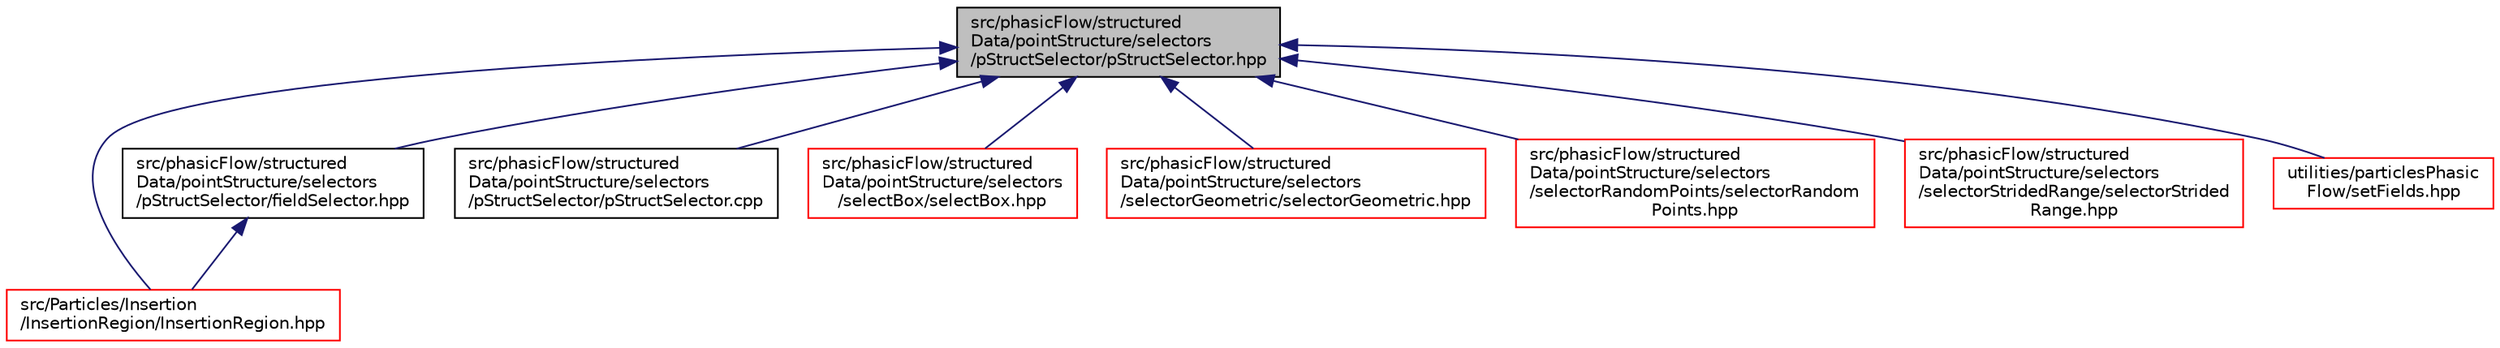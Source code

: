 digraph "src/phasicFlow/structuredData/pointStructure/selectors/pStructSelector/pStructSelector.hpp"
{
 // LATEX_PDF_SIZE
  edge [fontname="Helvetica",fontsize="10",labelfontname="Helvetica",labelfontsize="10"];
  node [fontname="Helvetica",fontsize="10",shape=record];
  Node1 [label="src/phasicFlow/structured\lData/pointStructure/selectors\l/pStructSelector/pStructSelector.hpp",height=0.2,width=0.4,color="black", fillcolor="grey75", style="filled", fontcolor="black",tooltip=" "];
  Node1 -> Node2 [dir="back",color="midnightblue",fontsize="10",style="solid",fontname="Helvetica"];
  Node2 [label="src/Particles/Insertion\l/InsertionRegion/InsertionRegion.hpp",height=0.2,width=0.4,color="red", fillcolor="white", style="filled",URL="$InsertionRegion_8hpp.html",tooltip=" "];
  Node1 -> Node8 [dir="back",color="midnightblue",fontsize="10",style="solid",fontname="Helvetica"];
  Node8 [label="src/phasicFlow/structured\lData/pointStructure/selectors\l/pStructSelector/fieldSelector.hpp",height=0.2,width=0.4,color="black", fillcolor="white", style="filled",URL="$fieldSelector_8hpp.html",tooltip=" "];
  Node8 -> Node2 [dir="back",color="midnightblue",fontsize="10",style="solid",fontname="Helvetica"];
  Node1 -> Node9 [dir="back",color="midnightblue",fontsize="10",style="solid",fontname="Helvetica"];
  Node9 [label="src/phasicFlow/structured\lData/pointStructure/selectors\l/pStructSelector/pStructSelector.cpp",height=0.2,width=0.4,color="black", fillcolor="white", style="filled",URL="$pStructSelector_8cpp.html",tooltip=" "];
  Node1 -> Node10 [dir="back",color="midnightblue",fontsize="10",style="solid",fontname="Helvetica"];
  Node10 [label="src/phasicFlow/structured\lData/pointStructure/selectors\l/selectBox/selectBox.hpp",height=0.2,width=0.4,color="red", fillcolor="white", style="filled",URL="$selectBox_8hpp.html",tooltip=" "];
  Node1 -> Node12 [dir="back",color="midnightblue",fontsize="10",style="solid",fontname="Helvetica"];
  Node12 [label="src/phasicFlow/structured\lData/pointStructure/selectors\l/selectorGeometric/selectorGeometric.hpp",height=0.2,width=0.4,color="red", fillcolor="white", style="filled",URL="$selectorGeometric_8hpp.html",tooltip=" "];
  Node1 -> Node14 [dir="back",color="midnightblue",fontsize="10",style="solid",fontname="Helvetica"];
  Node14 [label="src/phasicFlow/structured\lData/pointStructure/selectors\l/selectorRandomPoints/selectorRandom\lPoints.hpp",height=0.2,width=0.4,color="red", fillcolor="white", style="filled",URL="$selectorRandomPoints_8hpp.html",tooltip=" "];
  Node1 -> Node16 [dir="back",color="midnightblue",fontsize="10",style="solid",fontname="Helvetica"];
  Node16 [label="src/phasicFlow/structured\lData/pointStructure/selectors\l/selectorStridedRange/selectorStrided\lRange.hpp",height=0.2,width=0.4,color="red", fillcolor="white", style="filled",URL="$selectorStridedRange_8hpp.html",tooltip=" "];
  Node1 -> Node18 [dir="back",color="midnightblue",fontsize="10",style="solid",fontname="Helvetica"];
  Node18 [label="utilities/particlesPhasic\lFlow/setFields.hpp",height=0.2,width=0.4,color="red", fillcolor="white", style="filled",URL="$setFields_8hpp.html",tooltip=" "];
}
